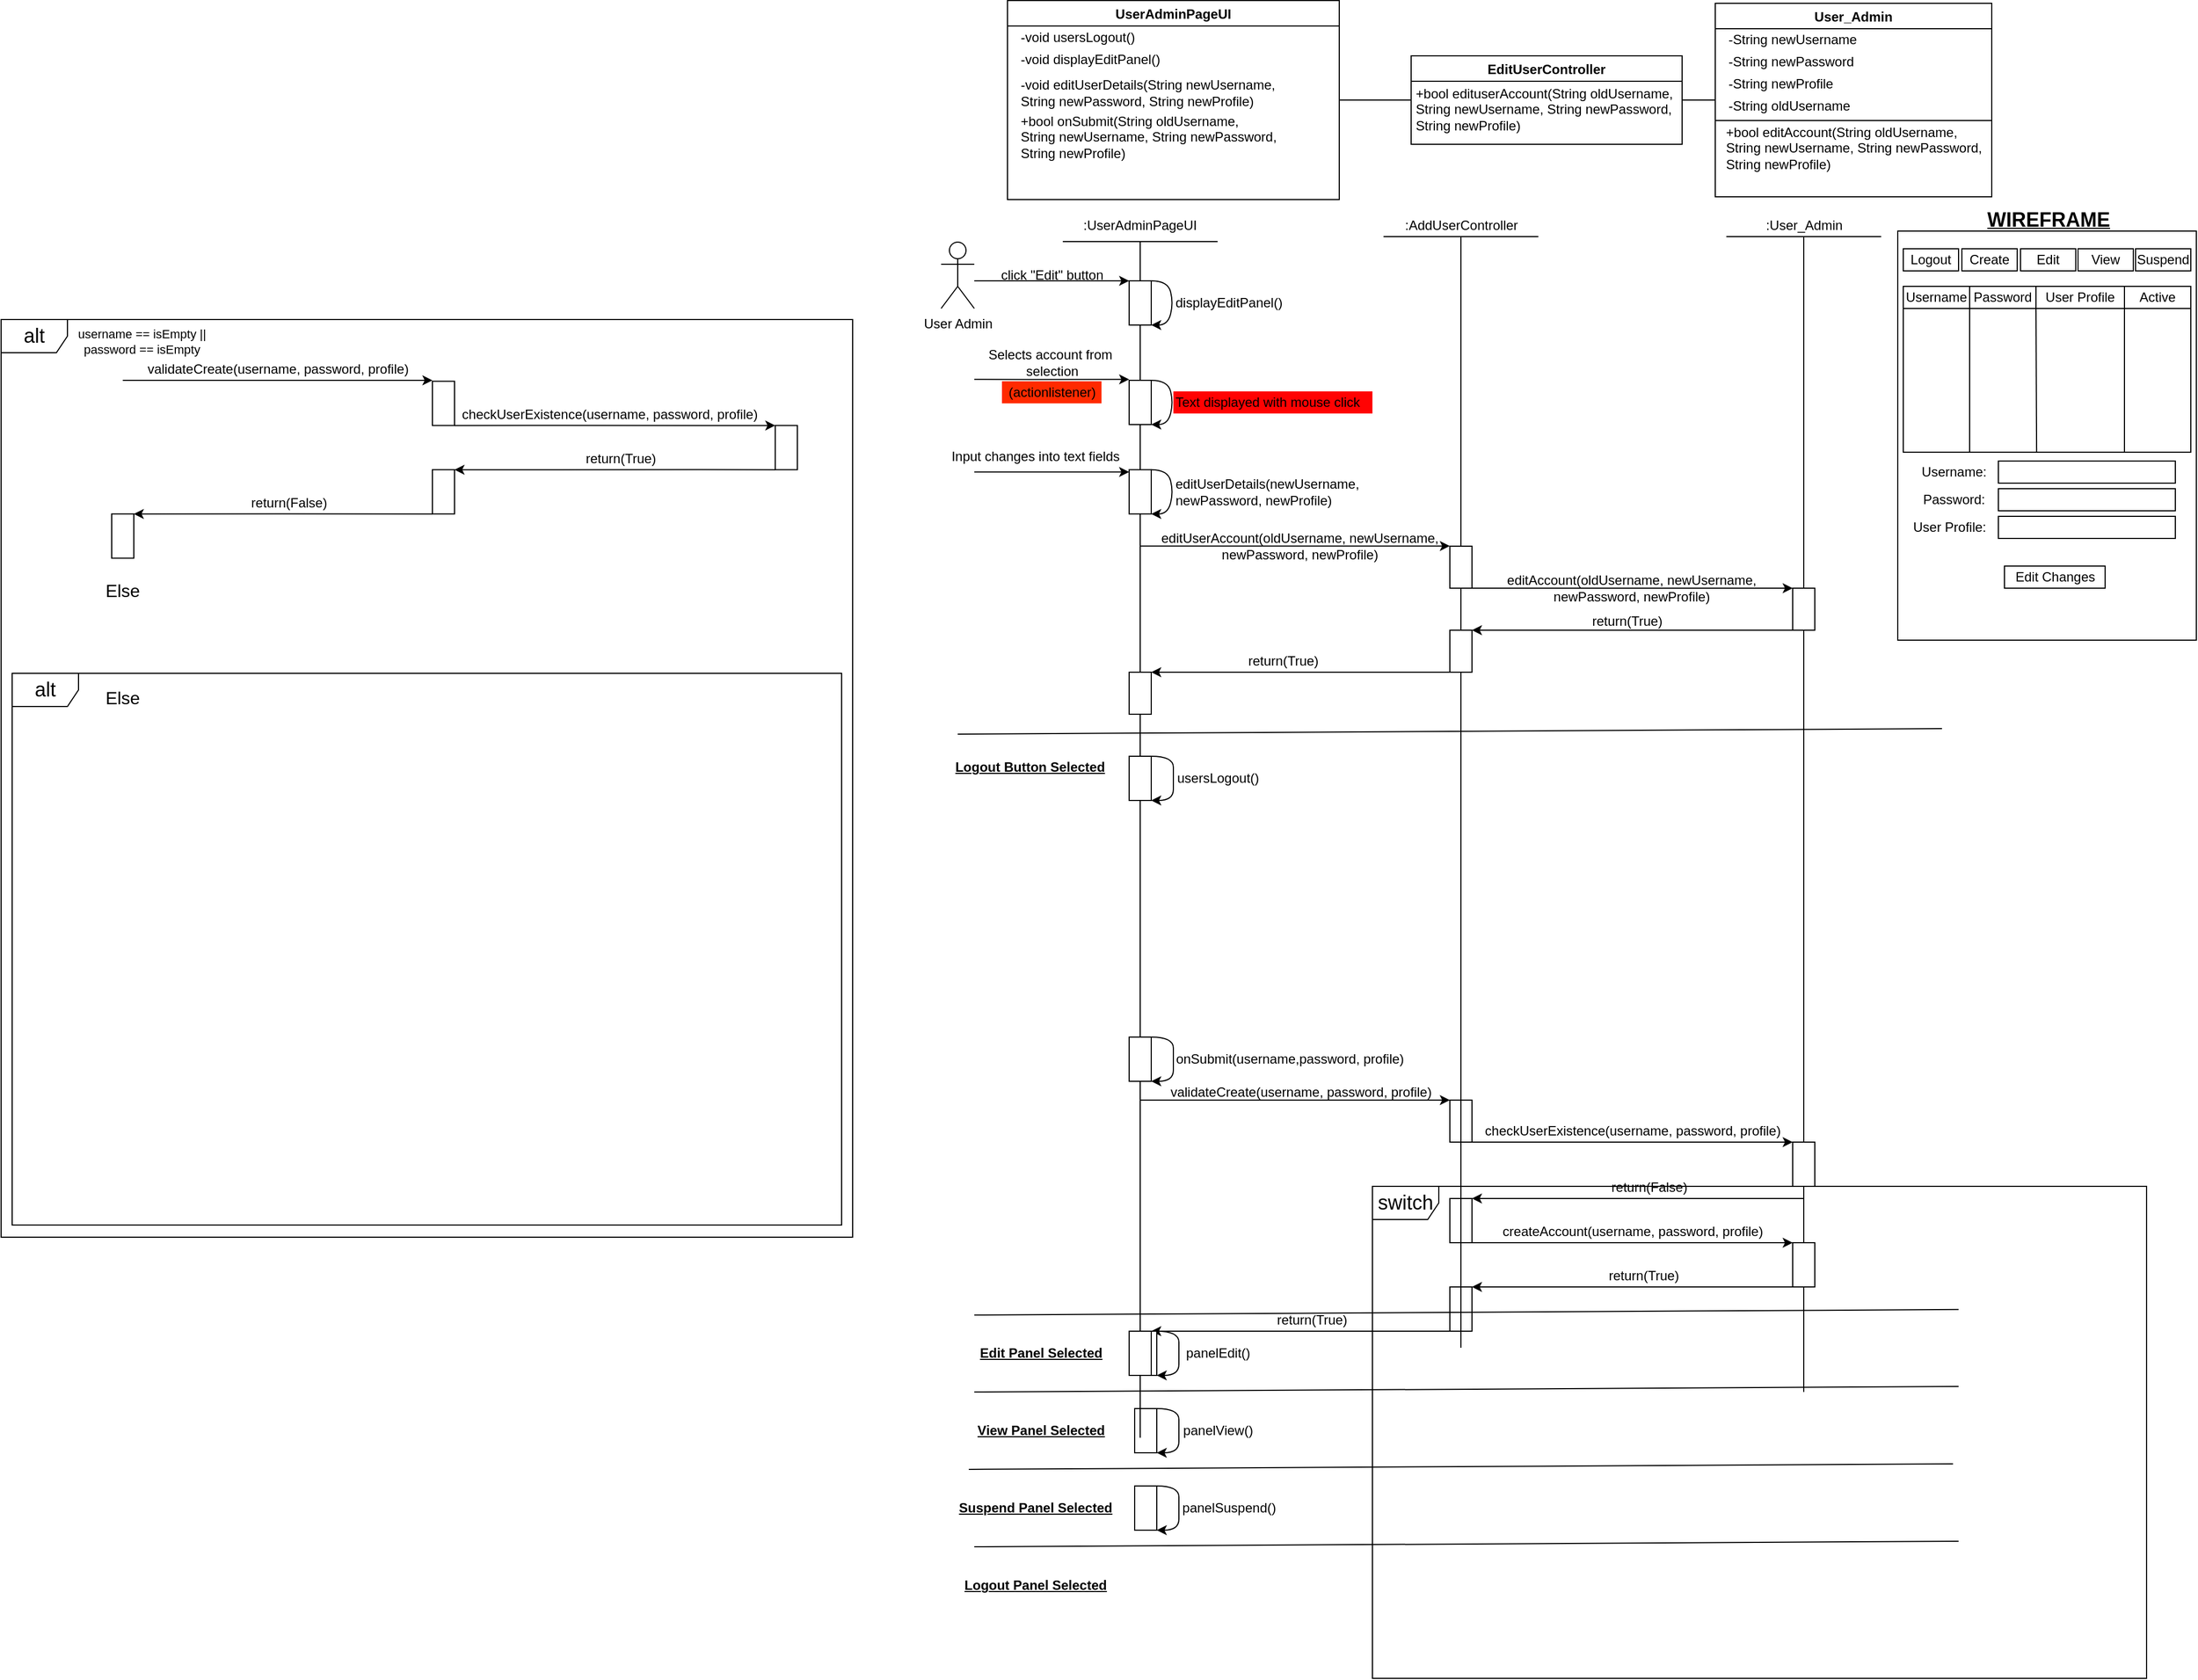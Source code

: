 <mxfile version="17.4.2" type="device"><diagram id="1YwtTbQ3Z7pTjlXF4-N0" name="Page-1"><mxGraphModel dx="2601" dy="953" grid="1" gridSize="10" guides="1" tooltips="1" connect="1" arrows="1" fold="1" page="1" pageScale="1" pageWidth="1169" pageHeight="827" math="0" shadow="0"><root><mxCell id="0"/><mxCell id="1" parent="0"/><mxCell id="haLUxBjH6cShnl7Ug6Ql-109" value="" style="rounded=0;whiteSpace=wrap;html=1;" parent="1" vertex="1"><mxGeometry x="885" y="220" width="270" height="370" as="geometry"/></mxCell><mxCell id="3snV8VC3OuR5L-uNEUc_-36" value="" style="rounded=0;whiteSpace=wrap;html=1;labelBackgroundColor=#FFFFFF;fillColor=none;" vertex="1" parent="1"><mxGeometry x="890" y="270" width="260" height="150" as="geometry"/></mxCell><mxCell id="wWWZvd4En1-HustH4XMh-17" value="alt" style="shape=umlFrame;whiteSpace=wrap;html=1;fillColor=none;fontSize=18;" parent="1" vertex="1"><mxGeometry x="-830" y="300" width="770" height="830" as="geometry"/></mxCell><mxCell id="wWWZvd4En1-HustH4XMh-11" value="&lt;font style=&quot;font-size: 18px&quot;&gt;switch&lt;/font&gt;" style="shape=umlFrame;whiteSpace=wrap;html=1;fillColor=none;" parent="1" vertex="1"><mxGeometry x="410" y="1084" width="700" height="445" as="geometry"/></mxCell><mxCell id="haLUxBjH6cShnl7Ug6Ql-2" value="UserAdminPageUI" style="swimlane;" parent="1" vertex="1"><mxGeometry x="80" y="11.5" width="300" height="180" as="geometry"/></mxCell><mxCell id="haLUxBjH6cShnl7Ug6Ql-12" value="-void usersLogout()" style="text;html=1;align=left;verticalAlign=middle;resizable=0;points=[];autosize=1;strokeColor=none;fillColor=none;" parent="haLUxBjH6cShnl7Ug6Ql-2" vertex="1"><mxGeometry x="10" y="23" width="120" height="20" as="geometry"/></mxCell><mxCell id="haLUxBjH6cShnl7Ug6Ql-16" value="-void displayEditPanel()" style="text;html=1;align=left;verticalAlign=middle;resizable=0;points=[];autosize=1;strokeColor=none;fillColor=none;" parent="haLUxBjH6cShnl7Ug6Ql-2" vertex="1"><mxGeometry x="10" y="43" width="140" height="20" as="geometry"/></mxCell><mxCell id="haLUxBjH6cShnl7Ug6Ql-19" value="-void editUserDetails(String newUsername,&lt;br&gt;String newPassword, String newProfile)" style="text;html=1;align=left;verticalAlign=middle;resizable=0;points=[];autosize=1;strokeColor=none;fillColor=none;" parent="haLUxBjH6cShnl7Ug6Ql-2" vertex="1"><mxGeometry x="10" y="68.5" width="250" height="30" as="geometry"/></mxCell><mxCell id="haLUxBjH6cShnl7Ug6Ql-8" value="+bool onSubmit(&lt;span&gt;String oldUsername,&lt;/span&gt;&lt;div&gt;String newUsername, String newPassword,&lt;/div&gt;&lt;span&gt;String newProfile&lt;/span&gt;)" style="text;html=1;align=left;verticalAlign=middle;resizable=0;points=[];autosize=1;strokeColor=none;fillColor=none;" parent="haLUxBjH6cShnl7Ug6Ql-2" vertex="1"><mxGeometry x="10" y="98.5" width="250" height="50" as="geometry"/></mxCell><mxCell id="haLUxBjH6cShnl7Ug6Ql-3" value="EditUserController" style="swimlane;" parent="1" vertex="1"><mxGeometry x="445" y="61.5" width="245" height="80" as="geometry"/></mxCell><mxCell id="haLUxBjH6cShnl7Ug6Ql-6" value="&lt;div style=&quot;text-align: left&quot;&gt;&lt;span&gt;+bool edituserAccount(&lt;/span&gt;&lt;span&gt;String oldUsername,&lt;/span&gt;&lt;/div&gt;&lt;div style=&quot;text-align: left&quot;&gt;&lt;span&gt;String newUsername, String newPassword,&lt;/span&gt;&lt;/div&gt;&lt;div style=&quot;text-align: left&quot;&gt;&lt;span&gt;String newProfile)&lt;/span&gt;&lt;/div&gt;" style="text;html=1;align=center;verticalAlign=middle;resizable=0;points=[];autosize=1;strokeColor=none;fillColor=none;" parent="haLUxBjH6cShnl7Ug6Ql-3" vertex="1"><mxGeometry x="-5" y="23" width="250" height="50" as="geometry"/></mxCell><mxCell id="haLUxBjH6cShnl7Ug6Ql-4" value="User_Admin" style="swimlane;" parent="1" vertex="1"><mxGeometry x="720" y="14" width="250" height="175" as="geometry"/></mxCell><mxCell id="haLUxBjH6cShnl7Ug6Ql-20" value="-String newUsername" style="text;html=1;align=left;verticalAlign=middle;resizable=0;points=[];autosize=1;strokeColor=none;fillColor=none;" parent="haLUxBjH6cShnl7Ug6Ql-4" vertex="1"><mxGeometry x="10" y="23" width="130" height="20" as="geometry"/></mxCell><mxCell id="haLUxBjH6cShnl7Ug6Ql-21" value="-String newPassword" style="text;html=1;align=left;verticalAlign=middle;resizable=0;points=[];autosize=1;strokeColor=none;fillColor=none;" parent="haLUxBjH6cShnl7Ug6Ql-4" vertex="1"><mxGeometry x="10" y="43" width="130" height="20" as="geometry"/></mxCell><mxCell id="haLUxBjH6cShnl7Ug6Ql-22" value="-String newProfile" style="text;html=1;align=left;verticalAlign=middle;resizable=0;points=[];autosize=1;strokeColor=none;fillColor=none;" parent="haLUxBjH6cShnl7Ug6Ql-4" vertex="1"><mxGeometry x="10" y="63" width="110" height="20" as="geometry"/></mxCell><mxCell id="haLUxBjH6cShnl7Ug6Ql-23" value="" style="endArrow=none;html=1;rounded=0;" parent="haLUxBjH6cShnl7Ug6Ql-4" edge="1"><mxGeometry width="50" height="50" relative="1" as="geometry"><mxPoint y="106" as="sourcePoint"/><mxPoint x="250" y="106" as="targetPoint"/></mxGeometry></mxCell><mxCell id="3snV8VC3OuR5L-uNEUc_-46" value="&lt;div style=&quot;text-align: left&quot;&gt;&lt;span&gt;+bool editAccount(&lt;/span&gt;&lt;span&gt;String oldUsername,&lt;/span&gt;&lt;/div&gt;&lt;div style=&quot;text-align: left&quot;&gt;&lt;span&gt;String newUsername, String newPassword,&lt;/span&gt;&lt;/div&gt;&lt;div style=&quot;text-align: left&quot;&gt;&lt;span&gt;String newProfile)&lt;/span&gt;&lt;/div&gt;" style="text;html=1;align=center;verticalAlign=middle;resizable=0;points=[];autosize=1;strokeColor=none;fillColor=none;" vertex="1" parent="haLUxBjH6cShnl7Ug6Ql-4"><mxGeometry y="106" width="250" height="50" as="geometry"/></mxCell><mxCell id="3snV8VC3OuR5L-uNEUc_-48" value="-String oldUsername" style="text;html=1;align=left;verticalAlign=middle;resizable=0;points=[];autosize=1;strokeColor=none;fillColor=none;" vertex="1" parent="haLUxBjH6cShnl7Ug6Ql-4"><mxGeometry x="10" y="83" width="130" height="20" as="geometry"/></mxCell><mxCell id="haLUxBjH6cShnl7Ug6Ql-25" value="" style="endArrow=none;html=1;rounded=0;exitX=1;exitY=0.5;exitDx=0;exitDy=0;entryX=0;entryY=0.5;entryDx=0;entryDy=0;" parent="1" source="haLUxBjH6cShnl7Ug6Ql-2" target="haLUxBjH6cShnl7Ug6Ql-3" edge="1"><mxGeometry width="50" height="50" relative="1" as="geometry"><mxPoint x="570" y="330" as="sourcePoint"/><mxPoint x="620" y="280" as="targetPoint"/></mxGeometry></mxCell><mxCell id="haLUxBjH6cShnl7Ug6Ql-26" value="" style="endArrow=none;html=1;rounded=0;entryX=0;entryY=0.5;entryDx=0;entryDy=0;exitX=1;exitY=0.5;exitDx=0;exitDy=0;" parent="1" source="haLUxBjH6cShnl7Ug6Ql-3" target="haLUxBjH6cShnl7Ug6Ql-4" edge="1"><mxGeometry width="50" height="50" relative="1" as="geometry"><mxPoint x="570" y="150" as="sourcePoint"/><mxPoint x="570" y="180" as="targetPoint"/></mxGeometry></mxCell><mxCell id="haLUxBjH6cShnl7Ug6Ql-70" style="edgeStyle=orthogonalEdgeStyle;rounded=0;orthogonalLoop=1;jettySize=auto;html=1;entryX=0;entryY=0;entryDx=0;entryDy=0;" parent="1" source="haLUxBjH6cShnl7Ug6Ql-27" edge="1" target="3snV8VC3OuR5L-uNEUc_-2"><mxGeometry relative="1" as="geometry"><mxPoint x="150" y="285" as="targetPoint"/><Array as="points"><mxPoint x="100" y="265"/><mxPoint x="100" y="265"/></Array></mxGeometry></mxCell><mxCell id="haLUxBjH6cShnl7Ug6Ql-27" value="User Admin" style="shape=umlActor;verticalLabelPosition=bottom;verticalAlign=top;html=1;outlineConnect=0;" parent="1" vertex="1"><mxGeometry x="20" y="230" width="30" height="60" as="geometry"/></mxCell><mxCell id="haLUxBjH6cShnl7Ug6Ql-29" value=":UserAdminPageUI" style="text;html=1;strokeColor=none;fillColor=none;align=center;verticalAlign=middle;whiteSpace=wrap;rounded=0;" parent="1" vertex="1"><mxGeometry x="170" y="200" width="60" height="30" as="geometry"/></mxCell><mxCell id="haLUxBjH6cShnl7Ug6Ql-30" value=":AddUserController" style="text;html=1;align=center;verticalAlign=middle;resizable=0;points=[];autosize=1;strokeColor=none;fillColor=none;" parent="1" vertex="1"><mxGeometry x="430" y="205" width="120" height="20" as="geometry"/></mxCell><mxCell id="haLUxBjH6cShnl7Ug6Ql-31" value=":User_Admin" style="text;html=1;align=center;verticalAlign=middle;resizable=0;points=[];autosize=1;strokeColor=none;fillColor=none;" parent="1" vertex="1"><mxGeometry x="760" y="205" width="80" height="20" as="geometry"/></mxCell><mxCell id="haLUxBjH6cShnl7Ug6Ql-32" value="" style="endArrow=none;html=1;rounded=0;" parent="1" edge="1"><mxGeometry width="50" height="50" relative="1" as="geometry"><mxPoint x="130" y="229.52" as="sourcePoint"/><mxPoint x="270" y="229.52" as="targetPoint"/></mxGeometry></mxCell><mxCell id="haLUxBjH6cShnl7Ug6Ql-33" value="" style="endArrow=none;html=1;rounded=0;" parent="1" edge="1"><mxGeometry width="50" height="50" relative="1" as="geometry"><mxPoint x="420" y="225" as="sourcePoint"/><mxPoint x="560" y="225" as="targetPoint"/></mxGeometry></mxCell><mxCell id="haLUxBjH6cShnl7Ug6Ql-34" value="" style="endArrow=none;html=1;rounded=0;" parent="1" edge="1"><mxGeometry width="50" height="50" relative="1" as="geometry"><mxPoint x="730" y="225" as="sourcePoint"/><mxPoint x="870" y="225" as="targetPoint"/></mxGeometry></mxCell><mxCell id="haLUxBjH6cShnl7Ug6Ql-43" value="" style="curved=1;endArrow=classic;html=1;rounded=0;entryX=1;entryY=1;entryDx=0;entryDy=0;exitX=1;exitY=0;exitDx=0;exitDy=0;" parent="1" source="haLUxBjH6cShnl7Ug6Ql-42" target="haLUxBjH6cShnl7Ug6Ql-42" edge="1"><mxGeometry width="50" height="50" relative="1" as="geometry"><mxPoint x="210" y="1009" as="sourcePoint"/><mxPoint x="260" y="959" as="targetPoint"/><Array as="points"><mxPoint x="230" y="949"/><mxPoint x="230" y="969"/><mxPoint x="230" y="989"/></Array></mxGeometry></mxCell><mxCell id="haLUxBjH6cShnl7Ug6Ql-44" value="&lt;span style=&quot;text-align: left&quot;&gt;onSubmit(username,&lt;/span&gt;&lt;span style=&quot;text-align: left&quot;&gt;password, profile)&lt;/span&gt;" style="text;html=1;align=center;verticalAlign=middle;resizable=0;points=[];autosize=1;strokeColor=none;fillColor=none;" parent="1" vertex="1"><mxGeometry x="225" y="959" width="220" height="20" as="geometry"/></mxCell><mxCell id="haLUxBjH6cShnl7Ug6Ql-45" value="" style="endArrow=classic;html=1;rounded=0;entryX=0;entryY=0;entryDx=0;entryDy=0;" parent="1" target="haLUxBjH6cShnl7Ug6Ql-47" edge="1"><mxGeometry width="50" height="50" relative="1" as="geometry"><mxPoint x="200" y="1006" as="sourcePoint"/><mxPoint x="495" y="1004" as="targetPoint"/></mxGeometry></mxCell><mxCell id="haLUxBjH6cShnl7Ug6Ql-46" value="validateCreate(username, password, profile)" style="text;html=1;align=center;verticalAlign=middle;resizable=0;points=[];autosize=1;strokeColor=none;fillColor=none;" parent="1" vertex="1"><mxGeometry x="220" y="989" width="250" height="20" as="geometry"/></mxCell><mxCell id="haLUxBjH6cShnl7Ug6Ql-51" style="edgeStyle=orthogonalEdgeStyle;rounded=0;orthogonalLoop=1;jettySize=auto;html=1;exitX=1;exitY=1;exitDx=0;exitDy=0;entryX=0;entryY=0;entryDx=0;entryDy=0;" parent="1" source="haLUxBjH6cShnl7Ug6Ql-47" target="haLUxBjH6cShnl7Ug6Ql-50" edge="1"><mxGeometry relative="1" as="geometry"><Array as="points"><mxPoint x="575" y="1044"/><mxPoint x="575" y="1044"/></Array></mxGeometry></mxCell><mxCell id="haLUxBjH6cShnl7Ug6Ql-48" value="" style="endArrow=none;html=1;rounded=0;startArrow=none;entryX=0.5;entryY=1;entryDx=0;entryDy=0;entryPerimeter=0;" parent="1" target="haLUxBjH6cShnl7Ug6Ql-30" edge="1" source="3snV8VC3OuR5L-uNEUc_-21"><mxGeometry width="50" height="50" relative="1" as="geometry"><mxPoint x="490" y="1230" as="sourcePoint"/><mxPoint x="488" y="220" as="targetPoint"/></mxGeometry></mxCell><mxCell id="haLUxBjH6cShnl7Ug6Ql-52" value="checkUserExistence(username, password, profile)" style="text;html=1;align=center;verticalAlign=middle;resizable=0;points=[];autosize=1;strokeColor=none;fillColor=none;" parent="1" vertex="1"><mxGeometry x="505" y="1024" width="280" height="20" as="geometry"/></mxCell><mxCell id="haLUxBjH6cShnl7Ug6Ql-58" style="edgeStyle=orthogonalEdgeStyle;rounded=0;orthogonalLoop=1;jettySize=auto;html=1;exitX=1;exitY=1;exitDx=0;exitDy=0;entryX=0;entryY=0;entryDx=0;entryDy=0;" parent="1" source="haLUxBjH6cShnl7Ug6Ql-53" target="haLUxBjH6cShnl7Ug6Ql-56" edge="1"><mxGeometry relative="1" as="geometry"><Array as="points"><mxPoint x="575" y="1135"/><mxPoint x="575" y="1135"/></Array></mxGeometry></mxCell><mxCell id="haLUxBjH6cShnl7Ug6Ql-53" value="" style="rounded=0;whiteSpace=wrap;html=1;" parent="1" vertex="1"><mxGeometry x="480" y="1095" width="20" height="40" as="geometry"/></mxCell><mxCell id="haLUxBjH6cShnl7Ug6Ql-57" value="" style="endArrow=none;html=1;rounded=0;entryX=0.5;entryY=0.982;entryDx=0;entryDy=0;entryPerimeter=0;" parent="1" target="haLUxBjH6cShnl7Ug6Ql-31" edge="1"><mxGeometry width="50" height="50" relative="1" as="geometry"><mxPoint x="800" y="1270" as="sourcePoint"/><mxPoint x="800" y="230" as="targetPoint"/></mxGeometry></mxCell><mxCell id="haLUxBjH6cShnl7Ug6Ql-59" value="createAccount(username, password, profile)" style="text;html=1;align=center;verticalAlign=middle;resizable=0;points=[];autosize=1;strokeColor=none;fillColor=none;" parent="1" vertex="1"><mxGeometry x="520" y="1115" width="250" height="20" as="geometry"/></mxCell><mxCell id="haLUxBjH6cShnl7Ug6Ql-61" style="edgeStyle=orthogonalEdgeStyle;rounded=0;orthogonalLoop=1;jettySize=auto;html=1;exitX=0;exitY=1;exitDx=0;exitDy=0;entryX=1;entryY=0;entryDx=0;entryDy=0;" parent="1" target="haLUxBjH6cShnl7Ug6Ql-62" edge="1"><mxGeometry relative="1" as="geometry"><mxPoint x="795" y="1175" as="sourcePoint"/><Array as="points"><mxPoint x="725" y="1175"/><mxPoint x="725" y="1175"/></Array></mxGeometry></mxCell><mxCell id="haLUxBjH6cShnl7Ug6Ql-62" value="" style="rounded=0;whiteSpace=wrap;html=1;" parent="1" vertex="1"><mxGeometry x="480" y="1175" width="20" height="40" as="geometry"/></mxCell><mxCell id="haLUxBjH6cShnl7Ug6Ql-63" value="return(True)" style="text;html=1;align=center;verticalAlign=middle;resizable=0;points=[];autosize=1;strokeColor=none;fillColor=none;" parent="1" vertex="1"><mxGeometry x="615" y="1155" width="80" height="20" as="geometry"/></mxCell><mxCell id="haLUxBjH6cShnl7Ug6Ql-64" style="edgeStyle=orthogonalEdgeStyle;rounded=0;orthogonalLoop=1;jettySize=auto;html=1;exitX=0;exitY=1;exitDx=0;exitDy=0;entryX=1;entryY=0;entryDx=0;entryDy=0;" parent="1" target="haLUxBjH6cShnl7Ug6Ql-65" edge="1"><mxGeometry relative="1" as="geometry"><mxPoint x="485" y="1215" as="sourcePoint"/><Array as="points"><mxPoint x="415" y="1215"/><mxPoint x="415" y="1215"/></Array></mxGeometry></mxCell><mxCell id="haLUxBjH6cShnl7Ug6Ql-66" value="return(True)" style="text;html=1;align=center;verticalAlign=middle;resizable=0;points=[];autosize=1;strokeColor=none;fillColor=none;" parent="1" vertex="1"><mxGeometry x="315" y="1195" width="80" height="20" as="geometry"/></mxCell><mxCell id="haLUxBjH6cShnl7Ug6Ql-87" value="" style="endArrow=none;html=1;rounded=0;" parent="1" edge="1"><mxGeometry width="50" height="50" relative="1" as="geometry"><mxPoint x="50" y="1200.42" as="sourcePoint"/><mxPoint x="940" y="1195.42" as="targetPoint"/></mxGeometry></mxCell><mxCell id="haLUxBjH6cShnl7Ug6Ql-90" value="Edit Panel Selected" style="text;html=1;align=center;verticalAlign=middle;resizable=0;points=[];autosize=1;strokeColor=none;fillColor=none;fontStyle=5" parent="1" vertex="1"><mxGeometry x="45" y="1225" width="130" height="20" as="geometry"/></mxCell><mxCell id="haLUxBjH6cShnl7Ug6Ql-91" value="View Panel Selected" style="text;html=1;align=center;verticalAlign=middle;resizable=0;points=[];autosize=1;strokeColor=none;fillColor=none;fontStyle=5" parent="1" vertex="1"><mxGeometry x="45" y="1295" width="130" height="20" as="geometry"/></mxCell><mxCell id="haLUxBjH6cShnl7Ug6Ql-92" value="Suspend Panel Selected" style="text;html=1;align=center;verticalAlign=middle;resizable=0;points=[];autosize=1;strokeColor=none;fillColor=none;fontStyle=5" parent="1" vertex="1"><mxGeometry x="30" y="1365" width="150" height="20" as="geometry"/></mxCell><mxCell id="haLUxBjH6cShnl7Ug6Ql-93" value="Logout Panel Selected" style="text;html=1;align=center;verticalAlign=middle;resizable=0;points=[];autosize=1;strokeColor=none;fillColor=none;fontStyle=5" parent="1" vertex="1"><mxGeometry x="35" y="1435" width="140" height="20" as="geometry"/></mxCell><mxCell id="haLUxBjH6cShnl7Ug6Ql-94" value="" style="endArrow=none;html=1;rounded=0;" parent="1" edge="1"><mxGeometry width="50" height="50" relative="1" as="geometry"><mxPoint x="50" y="1270" as="sourcePoint"/><mxPoint x="940" y="1265" as="targetPoint"/></mxGeometry></mxCell><mxCell id="haLUxBjH6cShnl7Ug6Ql-95" value="" style="endArrow=none;html=1;rounded=0;" parent="1" edge="1"><mxGeometry width="50" height="50" relative="1" as="geometry"><mxPoint x="45" y="1340" as="sourcePoint"/><mxPoint x="935" y="1335" as="targetPoint"/></mxGeometry></mxCell><mxCell id="haLUxBjH6cShnl7Ug6Ql-96" value="" style="endArrow=none;html=1;rounded=0;" parent="1" edge="1"><mxGeometry width="50" height="50" relative="1" as="geometry"><mxPoint x="50" y="1410" as="sourcePoint"/><mxPoint x="940" y="1405" as="targetPoint"/></mxGeometry></mxCell><mxCell id="haLUxBjH6cShnl7Ug6Ql-98" value="" style="rounded=0;whiteSpace=wrap;html=1;" parent="1" vertex="1"><mxGeometry x="195" y="1215" width="20" height="40" as="geometry"/></mxCell><mxCell id="haLUxBjH6cShnl7Ug6Ql-99" value="" style="curved=1;endArrow=classic;html=1;rounded=0;entryX=1;entryY=1;entryDx=0;entryDy=0;exitX=1;exitY=0;exitDx=0;exitDy=0;" parent="1" source="haLUxBjH6cShnl7Ug6Ql-98" target="haLUxBjH6cShnl7Ug6Ql-98" edge="1"><mxGeometry width="50" height="50" relative="1" as="geometry"><mxPoint x="215" y="1275" as="sourcePoint"/><mxPoint x="265" y="1225" as="targetPoint"/><Array as="points"><mxPoint x="235" y="1215"/><mxPoint x="235" y="1235"/><mxPoint x="235" y="1255"/></Array></mxGeometry></mxCell><mxCell id="haLUxBjH6cShnl7Ug6Ql-100" value="panelEdit()" style="text;html=1;align=center;verticalAlign=middle;resizable=0;points=[];autosize=1;strokeColor=none;fillColor=none;" parent="1" vertex="1"><mxGeometry x="235" y="1225" width="70" height="20" as="geometry"/></mxCell><mxCell id="haLUxBjH6cShnl7Ug6Ql-101" value="" style="rounded=0;whiteSpace=wrap;html=1;" parent="1" vertex="1"><mxGeometry x="195" y="1285" width="20" height="40" as="geometry"/></mxCell><mxCell id="haLUxBjH6cShnl7Ug6Ql-102" value="" style="curved=1;endArrow=classic;html=1;rounded=0;entryX=1;entryY=1;entryDx=0;entryDy=0;exitX=1;exitY=0;exitDx=0;exitDy=0;" parent="1" source="haLUxBjH6cShnl7Ug6Ql-101" target="haLUxBjH6cShnl7Ug6Ql-101" edge="1"><mxGeometry width="50" height="50" relative="1" as="geometry"><mxPoint x="215" y="1345" as="sourcePoint"/><mxPoint x="265" y="1295" as="targetPoint"/><Array as="points"><mxPoint x="235" y="1285"/><mxPoint x="235" y="1305"/><mxPoint x="235" y="1325"/></Array></mxGeometry></mxCell><mxCell id="haLUxBjH6cShnl7Ug6Ql-103" value="panelView()" style="text;html=1;align=center;verticalAlign=middle;resizable=0;points=[];autosize=1;strokeColor=none;fillColor=none;" parent="1" vertex="1"><mxGeometry x="230" y="1295" width="80" height="20" as="geometry"/></mxCell><mxCell id="haLUxBjH6cShnl7Ug6Ql-104" value="" style="rounded=0;whiteSpace=wrap;html=1;" parent="1" vertex="1"><mxGeometry x="195" y="1355" width="20" height="40" as="geometry"/></mxCell><mxCell id="haLUxBjH6cShnl7Ug6Ql-105" value="" style="curved=1;endArrow=classic;html=1;rounded=0;entryX=1;entryY=1;entryDx=0;entryDy=0;exitX=1;exitY=0;exitDx=0;exitDy=0;" parent="1" source="haLUxBjH6cShnl7Ug6Ql-104" target="haLUxBjH6cShnl7Ug6Ql-104" edge="1"><mxGeometry width="50" height="50" relative="1" as="geometry"><mxPoint x="215" y="1415" as="sourcePoint"/><mxPoint x="265" y="1365" as="targetPoint"/><Array as="points"><mxPoint x="235" y="1355"/><mxPoint x="235" y="1375"/><mxPoint x="235" y="1395"/></Array></mxGeometry></mxCell><mxCell id="haLUxBjH6cShnl7Ug6Ql-106" value="panelSuspend()" style="text;html=1;align=center;verticalAlign=middle;resizable=0;points=[];autosize=1;strokeColor=none;fillColor=none;" parent="1" vertex="1"><mxGeometry x="230" y="1365" width="100" height="20" as="geometry"/></mxCell><mxCell id="haLUxBjH6cShnl7Ug6Ql-110" value="Logout" style="rounded=0;whiteSpace=wrap;html=1;" parent="1" vertex="1"><mxGeometry x="890" y="236" width="50" height="20" as="geometry"/></mxCell><mxCell id="haLUxBjH6cShnl7Ug6Ql-111" value="Create" style="rounded=0;whiteSpace=wrap;html=1;" parent="1" vertex="1"><mxGeometry x="943" y="236" width="50" height="20" as="geometry"/></mxCell><mxCell id="haLUxBjH6cShnl7Ug6Ql-112" value="Edit&lt;span style=&quot;color: rgba(0 , 0 , 0 , 0) ; font-family: monospace ; font-size: 0px&quot;&gt;%3CmxGraphModel%3E%3Croot%3E%3CmxCell%20id%3D%220%22%2F%3E%3CmxCell%20id%3D%221%22%20parent%3D%220%22%2F%3E%3CmxCell%20id%3D%222%22%20value%3D%22Create%22%20style%3D%22rounded%3D0%3BwhiteSpace%3Dwrap%3Bhtml%3D1%3B%22%20vertex%3D%221%22%20parent%3D%221%22%3E%3CmxGeometry%20x%3D%22966%22%20y%3D%2246%22%20width%3D%2270%22%20height%3D%2220%22%20as%3D%22geometry%22%2F%3E%3C%2FmxCell%3E%3C%2Froot%3E%3C%2FmxGraphModel%3E&lt;/span&gt;" style="rounded=0;whiteSpace=wrap;html=1;" parent="1" vertex="1"><mxGeometry x="996" y="236" width="50" height="20" as="geometry"/></mxCell><mxCell id="haLUxBjH6cShnl7Ug6Ql-115" value="View" style="rounded=0;whiteSpace=wrap;html=1;" parent="1" vertex="1"><mxGeometry x="1048" y="236" width="50" height="20" as="geometry"/></mxCell><mxCell id="haLUxBjH6cShnl7Ug6Ql-116" value="Suspend" style="rounded=0;whiteSpace=wrap;html=1;" parent="1" vertex="1"><mxGeometry x="1100" y="236" width="50" height="20" as="geometry"/></mxCell><mxCell id="haLUxBjH6cShnl7Ug6Ql-117" value="Username:" style="text;html=1;strokeColor=none;fillColor=none;align=center;verticalAlign=middle;whiteSpace=wrap;rounded=0;" parent="1" vertex="1"><mxGeometry x="906" y="423" width="60" height="30" as="geometry"/></mxCell><mxCell id="haLUxBjH6cShnl7Ug6Ql-118" value="Password:" style="text;html=1;strokeColor=none;fillColor=none;align=center;verticalAlign=middle;whiteSpace=wrap;rounded=0;" parent="1" vertex="1"><mxGeometry x="906" y="448" width="60" height="30" as="geometry"/></mxCell><mxCell id="haLUxBjH6cShnl7Ug6Ql-119" value="" style="rounded=0;whiteSpace=wrap;html=1;" parent="1" vertex="1"><mxGeometry x="976" y="428" width="160" height="20" as="geometry"/></mxCell><mxCell id="haLUxBjH6cShnl7Ug6Ql-120" value="" style="rounded=0;whiteSpace=wrap;html=1;" parent="1" vertex="1"><mxGeometry x="976" y="453" width="160" height="20" as="geometry"/></mxCell><mxCell id="haLUxBjH6cShnl7Ug6Ql-123" value="Edit Changes" style="rounded=0;whiteSpace=wrap;html=1;" parent="1" vertex="1"><mxGeometry x="981.5" y="523" width="91" height="20" as="geometry"/></mxCell><mxCell id="haLUxBjH6cShnl7Ug6Ql-124" value="&lt;b&gt;&lt;u&gt;&lt;font style=&quot;font-size: 18px&quot;&gt;WIREFRAME&lt;/font&gt;&lt;/u&gt;&lt;/b&gt;" style="text;html=1;align=center;verticalAlign=middle;resizable=0;points=[];autosize=1;strokeColor=none;fillColor=none;" parent="1" vertex="1"><mxGeometry x="956" y="200" width="130" height="20" as="geometry"/></mxCell><mxCell id="haLUxBjH6cShnl7Ug6Ql-50" value="" style="rounded=0;whiteSpace=wrap;html=1;" parent="1" vertex="1"><mxGeometry x="790" y="1044" width="20" height="40" as="geometry"/></mxCell><mxCell id="wWWZvd4En1-HustH4XMh-4" value="" style="endArrow=none;html=1;rounded=0;startArrow=none;" parent="1" source="haLUxBjH6cShnl7Ug6Ql-56" target="haLUxBjH6cShnl7Ug6Ql-50" edge="1"><mxGeometry width="50" height="50" relative="1" as="geometry"><mxPoint x="804.973" y="1218" as="sourcePoint"/><mxPoint x="804.64" y="968" as="targetPoint"/></mxGeometry></mxCell><mxCell id="wWWZvd4En1-HustH4XMh-6" value="click &quot;Edit&quot; button" style="text;html=1;align=center;verticalAlign=middle;resizable=0;points=[];autosize=1;strokeColor=none;fillColor=none;" parent="1" vertex="1"><mxGeometry x="65" y="250" width="110" height="20" as="geometry"/></mxCell><mxCell id="haLUxBjH6cShnl7Ug6Ql-56" value="" style="rounded=0;whiteSpace=wrap;html=1;" parent="1" vertex="1"><mxGeometry x="790" y="1135" width="20" height="40" as="geometry"/></mxCell><mxCell id="haLUxBjH6cShnl7Ug6Ql-47" value="" style="rounded=0;whiteSpace=wrap;html=1;" parent="1" vertex="1"><mxGeometry x="480" y="1006" width="20" height="38" as="geometry"/></mxCell><mxCell id="wWWZvd4En1-HustH4XMh-27" value="" style="endArrow=none;html=1;rounded=0;fontSize=17;" parent="1" edge="1"><mxGeometry width="50" height="50" relative="1" as="geometry"><mxPoint x="200" y="1311.379" as="sourcePoint"/><mxPoint x="200" y="230" as="targetPoint"/></mxGeometry></mxCell><mxCell id="haLUxBjH6cShnl7Ug6Ql-42" value="" style="rounded=0;whiteSpace=wrap;html=1;" parent="1" vertex="1"><mxGeometry x="190" y="949" width="20" height="40" as="geometry"/></mxCell><mxCell id="haLUxBjH6cShnl7Ug6Ql-65" value="" style="rounded=0;whiteSpace=wrap;html=1;" parent="1" vertex="1"><mxGeometry x="190" y="1215" width="20" height="40" as="geometry"/></mxCell><mxCell id="wWWZvd4En1-HustH4XMh-29" value="&lt;font style=&quot;font-size: 11px&quot;&gt;username == isEmpty || password == isEmpty&lt;/font&gt;" style="text;html=1;strokeColor=none;fillColor=none;align=center;verticalAlign=middle;whiteSpace=wrap;rounded=0;fontSize=9;labelBackgroundColor=default;" parent="1" vertex="1"><mxGeometry x="-770" y="305" width="135" height="30" as="geometry"/></mxCell><mxCell id="wWWZvd4En1-HustH4XMh-51" value="&lt;font style=&quot;font-size: 16px;&quot;&gt;Else&lt;/font&gt;" style="text;html=1;strokeColor=none;fillColor=none;align=center;verticalAlign=middle;whiteSpace=wrap;rounded=0;fontSize=16;labelBackgroundColor=default;" parent="1" vertex="1"><mxGeometry x="-775" y="530" width="110" height="30" as="geometry"/></mxCell><mxCell id="haLUxBjH6cShnl7Ug6Ql-72" style="edgeStyle=orthogonalEdgeStyle;rounded=0;orthogonalLoop=1;jettySize=auto;html=1;exitX=1;exitY=1;exitDx=0;exitDy=0;entryX=0;entryY=0;entryDx=0;entryDy=0;" parent="1" source="haLUxBjH6cShnl7Ug6Ql-73" target="haLUxBjH6cShnl7Ug6Ql-75" edge="1"><mxGeometry relative="1" as="geometry"><Array as="points"><mxPoint x="-350" y="395.83"/><mxPoint x="-350" y="395.83"/></Array></mxGeometry></mxCell><mxCell id="haLUxBjH6cShnl7Ug6Ql-73" value="" style="rounded=0;whiteSpace=wrap;html=1;" parent="1" vertex="1"><mxGeometry x="-440" y="355.83" width="20" height="40" as="geometry"/></mxCell><mxCell id="haLUxBjH6cShnl7Ug6Ql-74" style="edgeStyle=orthogonalEdgeStyle;rounded=0;orthogonalLoop=1;jettySize=auto;html=1;exitX=0;exitY=1;exitDx=0;exitDy=0;entryX=1;entryY=0;entryDx=0;entryDy=0;" parent="1" source="haLUxBjH6cShnl7Ug6Ql-75" edge="1"><mxGeometry relative="1" as="geometry"><mxPoint x="-420" y="435.83" as="targetPoint"/><Array as="points"><mxPoint x="-200" y="435.83"/><mxPoint x="-200" y="435.83"/></Array></mxGeometry></mxCell><mxCell id="haLUxBjH6cShnl7Ug6Ql-75" value="" style="rounded=0;whiteSpace=wrap;html=1;" parent="1" vertex="1"><mxGeometry x="-130" y="395.83" width="20" height="40" as="geometry"/></mxCell><mxCell id="haLUxBjH6cShnl7Ug6Ql-76" value="checkUserExistence(username, password, profile)" style="text;html=1;align=center;verticalAlign=middle;resizable=0;points=[];autosize=1;strokeColor=none;fillColor=none;" parent="1" vertex="1"><mxGeometry x="-420" y="375.83" width="280" height="20" as="geometry"/></mxCell><mxCell id="haLUxBjH6cShnl7Ug6Ql-77" value="return(True)" style="text;html=1;align=center;verticalAlign=middle;resizable=0;points=[];autosize=1;strokeColor=none;fillColor=none;" parent="1" vertex="1"><mxGeometry x="-310" y="415.83" width="80" height="20" as="geometry"/></mxCell><mxCell id="haLUxBjH6cShnl7Ug6Ql-84" style="edgeStyle=orthogonalEdgeStyle;rounded=0;orthogonalLoop=1;jettySize=auto;html=1;exitX=0;exitY=1;exitDx=0;exitDy=0;entryX=1;entryY=0;entryDx=0;entryDy=0;" parent="1" source="haLUxBjH6cShnl7Ug6Ql-78" target="haLUxBjH6cShnl7Ug6Ql-88" edge="1"><mxGeometry relative="1" as="geometry"><mxPoint x="-720" y="475.577" as="targetPoint"/><Array as="points"><mxPoint x="-575" y="475.41"/><mxPoint x="-710" y="475.41"/></Array></mxGeometry></mxCell><mxCell id="haLUxBjH6cShnl7Ug6Ql-78" value="" style="rounded=0;whiteSpace=wrap;html=1;" parent="1" vertex="1"><mxGeometry x="-440" y="435.83" width="20" height="40" as="geometry"/></mxCell><mxCell id="haLUxBjH6cShnl7Ug6Ql-82" value="" style="endArrow=classic;html=1;rounded=0;entryX=0;entryY=0;entryDx=0;entryDy=0;" parent="1" edge="1"><mxGeometry width="50" height="50" relative="1" as="geometry"><mxPoint x="-720" y="355.0" as="sourcePoint"/><mxPoint x="-440" y="355.0" as="targetPoint"/></mxGeometry></mxCell><mxCell id="haLUxBjH6cShnl7Ug6Ql-83" value="validateCreate(username, password, profile)" style="text;html=1;align=center;verticalAlign=middle;resizable=0;points=[];autosize=1;strokeColor=none;fillColor=none;" parent="1" vertex="1"><mxGeometry x="-705" y="335" width="250" height="20" as="geometry"/></mxCell><mxCell id="haLUxBjH6cShnl7Ug6Ql-86" value="return(False)" style="text;html=1;align=center;verticalAlign=middle;resizable=0;points=[];autosize=1;strokeColor=none;fillColor=none;" parent="1" vertex="1"><mxGeometry x="-610" y="455.83" width="80" height="20" as="geometry"/></mxCell><mxCell id="haLUxBjH6cShnl7Ug6Ql-88" value="" style="rounded=0;whiteSpace=wrap;html=1;" parent="1" vertex="1"><mxGeometry x="-730" y="475.83" width="20" height="40" as="geometry"/></mxCell><mxCell id="wWWZvd4En1-HustH4XMh-53" value="alt" style="shape=umlFrame;whiteSpace=wrap;html=1;labelBackgroundColor=default;fontSize=18;fillColor=none;" parent="1" vertex="1"><mxGeometry x="-820" y="620" width="750" height="499" as="geometry"/></mxCell><mxCell id="wWWZvd4En1-HustH4XMh-55" value="&lt;font style=&quot;font-size: 16px;&quot;&gt;Else&lt;/font&gt;" style="text;html=1;strokeColor=none;fillColor=none;align=center;verticalAlign=middle;whiteSpace=wrap;rounded=0;fontSize=16;labelBackgroundColor=default;" parent="1" vertex="1"><mxGeometry x="-775" y="627" width="110" height="30" as="geometry"/></mxCell><mxCell id="wWWZvd4En1-HustH4XMh-56" style="edgeStyle=orthogonalEdgeStyle;rounded=0;orthogonalLoop=1;jettySize=auto;html=1;exitX=0;exitY=1;exitDx=0;exitDy=0;entryX=1;entryY=0;entryDx=0;entryDy=0;" parent="1" target="haLUxBjH6cShnl7Ug6Ql-53" edge="1"><mxGeometry relative="1" as="geometry"><mxPoint x="800.0" y="1095" as="sourcePoint"/><Array as="points"><mxPoint x="580" y="1095"/><mxPoint x="580" y="1095"/></Array><mxPoint x="505" y="1095" as="targetPoint"/></mxGeometry></mxCell><mxCell id="wWWZvd4En1-HustH4XMh-57" value="return(False)" style="text;html=1;align=center;verticalAlign=middle;resizable=0;points=[];autosize=1;strokeColor=none;fillColor=none;" parent="1" vertex="1"><mxGeometry x="620" y="1075" width="80" height="20" as="geometry"/></mxCell><mxCell id="3snV8VC3OuR5L-uNEUc_-1" value="" style="curved=1;endArrow=classic;html=1;rounded=0;entryX=1;entryY=1;entryDx=0;entryDy=0;exitX=1;exitY=0;exitDx=0;exitDy=0;" edge="1" parent="1" source="3snV8VC3OuR5L-uNEUc_-2" target="3snV8VC3OuR5L-uNEUc_-2"><mxGeometry width="50" height="50" relative="1" as="geometry"><mxPoint x="205" y="325" as="sourcePoint"/><mxPoint x="255" y="275" as="targetPoint"/><Array as="points"><mxPoint x="225" y="265"/><mxPoint x="230" y="285"/><mxPoint x="225" y="305"/></Array></mxGeometry></mxCell><mxCell id="3snV8VC3OuR5L-uNEUc_-2" value="" style="rounded=0;whiteSpace=wrap;html=1;" vertex="1" parent="1"><mxGeometry x="190" y="265" width="20" height="40" as="geometry"/></mxCell><mxCell id="3snV8VC3OuR5L-uNEUc_-6" value="displayEditPanel()" style="text;html=1;align=left;verticalAlign=middle;resizable=0;points=[];autosize=1;strokeColor=none;fillColor=none;" vertex="1" parent="1"><mxGeometry x="230" y="275" width="110" height="20" as="geometry"/></mxCell><mxCell id="3snV8VC3OuR5L-uNEUc_-7" style="edgeStyle=orthogonalEdgeStyle;rounded=0;orthogonalLoop=1;jettySize=auto;html=1;entryX=0;entryY=0;entryDx=0;entryDy=0;" edge="1" parent="1"><mxGeometry relative="1" as="geometry"><mxPoint x="190" y="354.17" as="targetPoint"/><Array as="points"><mxPoint x="100" y="354.17"/><mxPoint x="100" y="354.17"/></Array><mxPoint x="50" y="354.17" as="sourcePoint"/></mxGeometry></mxCell><mxCell id="3snV8VC3OuR5L-uNEUc_-8" value="Selects account from&amp;nbsp;&lt;br&gt;selection" style="text;html=1;align=center;verticalAlign=middle;resizable=0;points=[];autosize=1;strokeColor=none;fillColor=none;" vertex="1" parent="1"><mxGeometry x="55" y="324.17" width="130" height="30" as="geometry"/></mxCell><mxCell id="3snV8VC3OuR5L-uNEUc_-9" value="(actionlistener)" style="text;html=1;align=center;verticalAlign=middle;resizable=0;points=[];autosize=1;strokeColor=none;fillColor=#FF2A00;" vertex="1" parent="1"><mxGeometry x="75" y="355.83" width="90" height="20" as="geometry"/></mxCell><mxCell id="3snV8VC3OuR5L-uNEUc_-10" value="" style="curved=1;endArrow=classic;html=1;rounded=0;entryX=1;entryY=1;entryDx=0;entryDy=0;exitX=1;exitY=0;exitDx=0;exitDy=0;" edge="1" parent="1" source="3snV8VC3OuR5L-uNEUc_-11" target="3snV8VC3OuR5L-uNEUc_-11"><mxGeometry width="50" height="50" relative="1" as="geometry"><mxPoint x="205" y="415" as="sourcePoint"/><mxPoint x="255" y="365" as="targetPoint"/><Array as="points"><mxPoint x="225" y="355"/><mxPoint x="230" y="375"/><mxPoint x="225" y="395"/></Array></mxGeometry></mxCell><mxCell id="3snV8VC3OuR5L-uNEUc_-11" value="" style="rounded=0;whiteSpace=wrap;html=1;" vertex="1" parent="1"><mxGeometry x="190" y="355" width="20" height="40" as="geometry"/></mxCell><mxCell id="3snV8VC3OuR5L-uNEUc_-12" value="Text displayed with mouse click" style="text;html=1;align=left;verticalAlign=middle;resizable=0;points=[];autosize=1;strokeColor=none;fillColor=#FF0303;" vertex="1" parent="1"><mxGeometry x="230" y="365" width="180" height="20" as="geometry"/></mxCell><mxCell id="3snV8VC3OuR5L-uNEUc_-13" style="edgeStyle=orthogonalEdgeStyle;rounded=0;orthogonalLoop=1;jettySize=auto;html=1;entryX=0;entryY=0;entryDx=0;entryDy=0;" edge="1" parent="1"><mxGeometry relative="1" as="geometry"><mxPoint x="190" y="437.91" as="targetPoint"/><Array as="points"><mxPoint x="100" y="437.91"/><mxPoint x="100" y="437.91"/></Array><mxPoint x="50" y="437.91" as="sourcePoint"/></mxGeometry></mxCell><mxCell id="3snV8VC3OuR5L-uNEUc_-14" value="Input changes into text fields" style="text;html=1;align=center;verticalAlign=middle;resizable=0;points=[];autosize=1;strokeColor=none;fillColor=none;" vertex="1" parent="1"><mxGeometry x="20" y="414" width="170" height="20" as="geometry"/></mxCell><mxCell id="3snV8VC3OuR5L-uNEUc_-15" value="" style="curved=1;endArrow=classic;html=1;rounded=0;entryX=1;entryY=1;entryDx=0;entryDy=0;exitX=1;exitY=0;exitDx=0;exitDy=0;" edge="1" parent="1" source="3snV8VC3OuR5L-uNEUc_-16" target="3snV8VC3OuR5L-uNEUc_-16"><mxGeometry width="50" height="50" relative="1" as="geometry"><mxPoint x="205" y="495.83" as="sourcePoint"/><mxPoint x="255" y="445.83" as="targetPoint"/><Array as="points"><mxPoint x="225" y="435.83"/><mxPoint x="230" y="455.83"/><mxPoint x="225" y="475.83"/></Array></mxGeometry></mxCell><mxCell id="3snV8VC3OuR5L-uNEUc_-16" value="" style="rounded=0;whiteSpace=wrap;html=1;" vertex="1" parent="1"><mxGeometry x="190" y="435.83" width="20" height="40" as="geometry"/></mxCell><mxCell id="3snV8VC3OuR5L-uNEUc_-17" value="editUserDetails(newUsername,&lt;br&gt;newPassword, newProfile)" style="text;html=1;align=left;verticalAlign=middle;resizable=0;points=[];autosize=1;strokeColor=none;fillColor=none;" vertex="1" parent="1"><mxGeometry x="230" y="440.83" width="180" height="30" as="geometry"/></mxCell><mxCell id="3snV8VC3OuR5L-uNEUc_-19" value="" style="endArrow=classic;html=1;rounded=0;entryX=0;entryY=0;entryDx=0;entryDy=0;" edge="1" parent="1"><mxGeometry width="50" height="50" relative="1" as="geometry"><mxPoint x="200" y="504.83" as="sourcePoint"/><mxPoint x="480" y="504.83" as="targetPoint"/></mxGeometry></mxCell><mxCell id="3snV8VC3OuR5L-uNEUc_-20" value="editUserAccount(oldUsername, newUsername,&lt;br&gt;newPassword, newProfile)" style="text;html=1;align=center;verticalAlign=middle;resizable=0;points=[];autosize=1;strokeColor=none;fillColor=none;" vertex="1" parent="1"><mxGeometry x="209" y="489.83" width="270" height="30" as="geometry"/></mxCell><mxCell id="3snV8VC3OuR5L-uNEUc_-21" value="" style="rounded=0;whiteSpace=wrap;html=1;" vertex="1" parent="1"><mxGeometry x="480" y="505.0" width="20" height="38" as="geometry"/></mxCell><mxCell id="3snV8VC3OuR5L-uNEUc_-22" value="" style="endArrow=none;html=1;rounded=0;startArrow=none;entryX=0.5;entryY=1;entryDx=0;entryDy=0;entryPerimeter=0;" edge="1" parent="1" target="3snV8VC3OuR5L-uNEUc_-21"><mxGeometry width="50" height="50" relative="1" as="geometry"><mxPoint x="490" y="1230" as="sourcePoint"/><mxPoint x="490" y="225" as="targetPoint"/></mxGeometry></mxCell><mxCell id="3snV8VC3OuR5L-uNEUc_-23" value="" style="endArrow=classic;html=1;rounded=0;entryX=0;entryY=0;entryDx=0;entryDy=0;" edge="1" parent="1" target="3snV8VC3OuR5L-uNEUc_-25"><mxGeometry width="50" height="50" relative="1" as="geometry"><mxPoint x="500" y="543.0" as="sourcePoint"/><mxPoint x="780" y="543.0" as="targetPoint"/></mxGeometry></mxCell><mxCell id="3snV8VC3OuR5L-uNEUc_-24" value="editAccount(oldUsername, newUsername,&lt;br&gt;newPassword, newProfile)" style="text;html=1;align=center;verticalAlign=middle;resizable=0;points=[];autosize=1;strokeColor=none;fillColor=none;" vertex="1" parent="1"><mxGeometry x="524" y="528" width="240" height="30" as="geometry"/></mxCell><mxCell id="3snV8VC3OuR5L-uNEUc_-25" value="" style="rounded=0;whiteSpace=wrap;html=1;" vertex="1" parent="1"><mxGeometry x="790" y="543" width="20" height="38" as="geometry"/></mxCell><mxCell id="3snV8VC3OuR5L-uNEUc_-27" value="" style="endArrow=classic;html=1;rounded=0;exitX=0;exitY=1;exitDx=0;exitDy=0;entryX=1;entryY=0;entryDx=0;entryDy=0;" edge="1" parent="1" source="3snV8VC3OuR5L-uNEUc_-25" target="3snV8VC3OuR5L-uNEUc_-28"><mxGeometry width="50" height="50" relative="1" as="geometry"><mxPoint x="499" y="602" as="sourcePoint"/><mxPoint x="520" y="642" as="targetPoint"/></mxGeometry></mxCell><mxCell id="3snV8VC3OuR5L-uNEUc_-28" value="" style="rounded=0;whiteSpace=wrap;html=1;" vertex="1" parent="1"><mxGeometry x="480" y="581" width="20" height="38" as="geometry"/></mxCell><mxCell id="3snV8VC3OuR5L-uNEUc_-29" value="return(True)" style="text;html=1;align=center;verticalAlign=middle;resizable=0;points=[];autosize=1;strokeColor=none;fillColor=none;" vertex="1" parent="1"><mxGeometry x="600" y="562.83" width="80" height="20" as="geometry"/></mxCell><mxCell id="3snV8VC3OuR5L-uNEUc_-31" value="" style="endArrow=classic;html=1;rounded=0;exitX=0;exitY=1;exitDx=0;exitDy=0;entryX=1;entryY=0;entryDx=0;entryDy=0;" edge="1" parent="1" source="3snV8VC3OuR5L-uNEUc_-28" target="3snV8VC3OuR5L-uNEUc_-33"><mxGeometry width="50" height="50" relative="1" as="geometry"><mxPoint x="470" y="622" as="sourcePoint"/><mxPoint x="220" y="619" as="targetPoint"/></mxGeometry></mxCell><mxCell id="3snV8VC3OuR5L-uNEUc_-32" value="return(True)" style="text;html=1;align=center;verticalAlign=middle;resizable=0;points=[];autosize=1;strokeColor=none;fillColor=none;" vertex="1" parent="1"><mxGeometry x="289" y="599" width="80" height="20" as="geometry"/></mxCell><mxCell id="3snV8VC3OuR5L-uNEUc_-33" value="" style="rounded=0;whiteSpace=wrap;html=1;" vertex="1" parent="1"><mxGeometry x="190" y="619" width="20" height="38" as="geometry"/></mxCell><mxCell id="3snV8VC3OuR5L-uNEUc_-37" value="" style="rounded=0;whiteSpace=wrap;html=1;" vertex="1" parent="1"><mxGeometry x="976" y="478" width="160" height="20" as="geometry"/></mxCell><mxCell id="3snV8VC3OuR5L-uNEUc_-38" value="User Profile:" style="text;html=1;strokeColor=none;fillColor=none;align=center;verticalAlign=middle;whiteSpace=wrap;rounded=0;" vertex="1" parent="1"><mxGeometry x="894" y="473" width="76" height="30" as="geometry"/></mxCell><mxCell id="3snV8VC3OuR5L-uNEUc_-39" value="Username" style="text;html=1;strokeColor=default;fillColor=none;align=center;verticalAlign=middle;whiteSpace=wrap;rounded=0;labelBackgroundColor=#FFFFFF;" vertex="1" parent="1"><mxGeometry x="890" y="270" width="60" height="20" as="geometry"/></mxCell><mxCell id="3snV8VC3OuR5L-uNEUc_-40" value="Password" style="text;html=1;strokeColor=default;fillColor=none;align=center;verticalAlign=middle;whiteSpace=wrap;rounded=0;labelBackgroundColor=#FFFFFF;" vertex="1" parent="1"><mxGeometry x="950" y="270" width="60" height="20" as="geometry"/></mxCell><mxCell id="3snV8VC3OuR5L-uNEUc_-41" value="User Profile" style="text;html=1;strokeColor=default;fillColor=none;align=center;verticalAlign=middle;whiteSpace=wrap;rounded=0;labelBackgroundColor=#FFFFFF;" vertex="1" parent="1"><mxGeometry x="1010" y="270" width="80" height="20" as="geometry"/></mxCell><mxCell id="3snV8VC3OuR5L-uNEUc_-42" value="Active" style="text;html=1;strokeColor=default;fillColor=none;align=center;verticalAlign=middle;whiteSpace=wrap;rounded=0;labelBackgroundColor=#FFFFFF;" vertex="1" parent="1"><mxGeometry x="1090" y="270" width="60" height="20" as="geometry"/></mxCell><mxCell id="3snV8VC3OuR5L-uNEUc_-43" value="" style="endArrow=none;html=1;rounded=0;entryX=0;entryY=1;entryDx=0;entryDy=0;" edge="1" parent="1" target="3snV8VC3OuR5L-uNEUc_-40"><mxGeometry width="50" height="50" relative="1" as="geometry"><mxPoint x="950" y="420" as="sourcePoint"/><mxPoint x="956" y="314.17" as="targetPoint"/></mxGeometry></mxCell><mxCell id="3snV8VC3OuR5L-uNEUc_-44" value="" style="endArrow=none;html=1;rounded=0;entryX=0;entryY=1;entryDx=0;entryDy=0;" edge="1" parent="1" target="3snV8VC3OuR5L-uNEUc_-41"><mxGeometry width="50" height="50" relative="1" as="geometry"><mxPoint x="1010.57" y="420" as="sourcePoint"/><mxPoint x="1010.57" y="290" as="targetPoint"/></mxGeometry></mxCell><mxCell id="3snV8VC3OuR5L-uNEUc_-45" value="" style="endArrow=none;html=1;rounded=0;entryX=0;entryY=1;entryDx=0;entryDy=0;" edge="1" parent="1"><mxGeometry width="50" height="50" relative="1" as="geometry"><mxPoint x="1090.0" y="420" as="sourcePoint"/><mxPoint x="1090.0" y="290" as="targetPoint"/></mxGeometry></mxCell><mxCell id="3snV8VC3OuR5L-uNEUc_-49" value="Logout Button Selected" style="text;html=1;align=center;verticalAlign=middle;resizable=0;points=[];autosize=1;strokeColor=none;fillColor=none;fontStyle=5" vertex="1" parent="1"><mxGeometry x="25" y="695" width="150" height="20" as="geometry"/></mxCell><mxCell id="3snV8VC3OuR5L-uNEUc_-50" value="" style="endArrow=none;html=1;rounded=0;" edge="1" parent="1"><mxGeometry width="50" height="50" relative="1" as="geometry"><mxPoint x="35" y="675.0" as="sourcePoint"/><mxPoint x="925" y="670.0" as="targetPoint"/></mxGeometry></mxCell><mxCell id="3snV8VC3OuR5L-uNEUc_-51" value="" style="rounded=0;whiteSpace=wrap;html=1;" vertex="1" parent="1"><mxGeometry x="190" y="695" width="20" height="40" as="geometry"/></mxCell><mxCell id="3snV8VC3OuR5L-uNEUc_-52" value="" style="curved=1;endArrow=classic;html=1;rounded=0;entryX=1;entryY=1;entryDx=0;entryDy=0;exitX=1;exitY=0;exitDx=0;exitDy=0;" edge="1" parent="1" source="3snV8VC3OuR5L-uNEUc_-51" target="3snV8VC3OuR5L-uNEUc_-51"><mxGeometry width="50" height="50" relative="1" as="geometry"><mxPoint x="210" y="755" as="sourcePoint"/><mxPoint x="260" y="705" as="targetPoint"/><Array as="points"><mxPoint x="230" y="695"/><mxPoint x="230" y="715"/><mxPoint x="230" y="735"/></Array></mxGeometry></mxCell><mxCell id="3snV8VC3OuR5L-uNEUc_-53" value="&lt;span style=&quot;text-align: left&quot;&gt;usersLogout()&lt;/span&gt;" style="text;html=1;align=center;verticalAlign=middle;resizable=0;points=[];autosize=1;strokeColor=none;fillColor=none;" vertex="1" parent="1"><mxGeometry x="225" y="705" width="90" height="20" as="geometry"/></mxCell></root></mxGraphModel></diagram></mxfile>